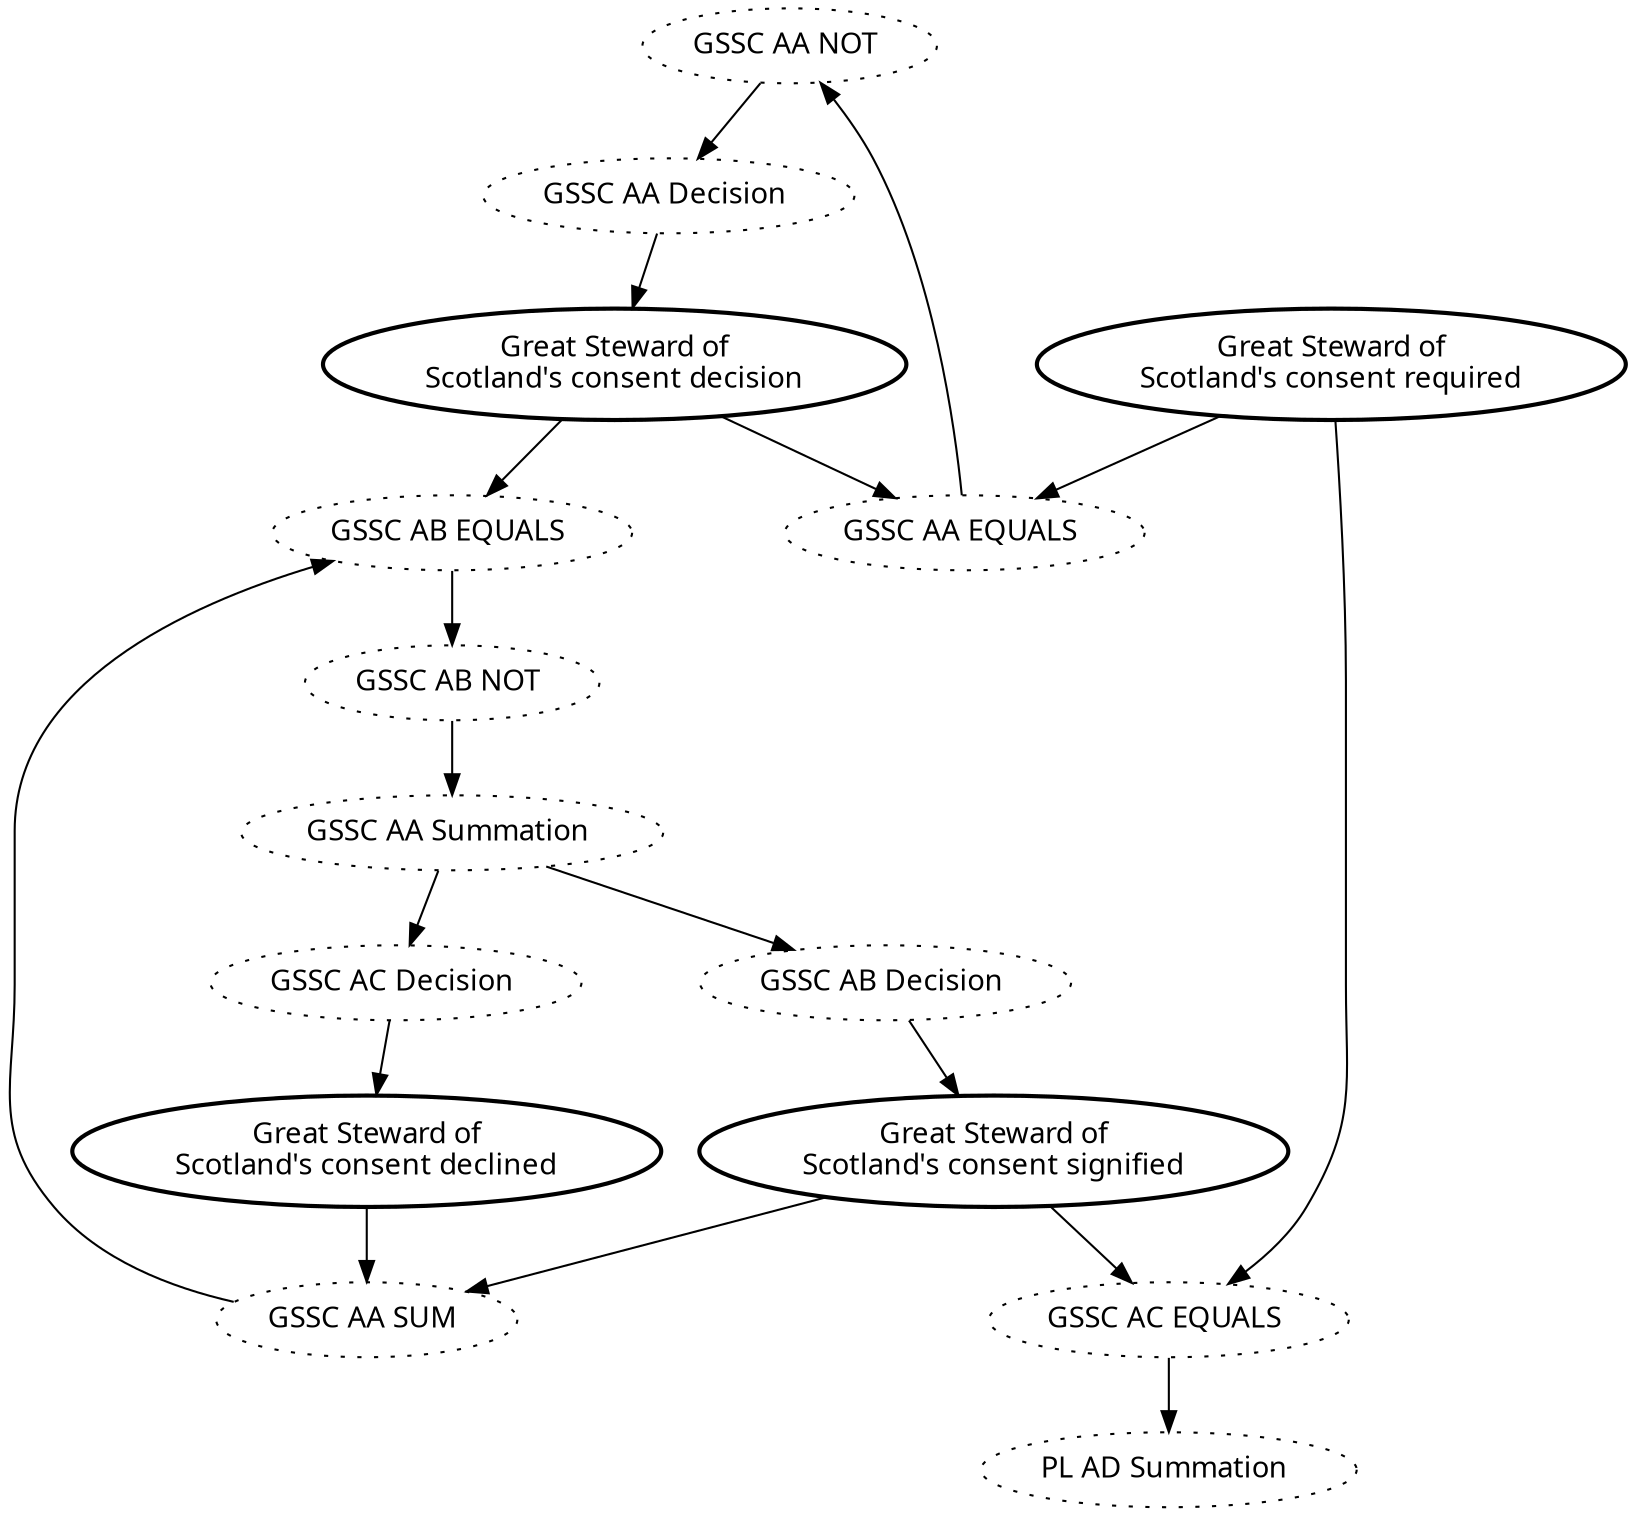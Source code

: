 digraph{graph[fontname="calibri"];node[fontname="calibri"];edge[fontname="calibri"];edge [style=solid, color=black];"1266"->"1268"[label=""];edge[style=solid, color=black];edge [style=solid, color=black];"1267"->"1275"[label=""];edge[style=solid, color=black];edge [style=solid, color=black];"1268"->"1278"[label=""];edge[style=solid, color=black];edge [style=solid, color=black];"1269"->"1279"[label=""];edge[style=solid, color=black];edge [style=solid, color=black];"1270"->"1280"[label=""];edge[style=solid, color=black];edge [style=solid, color=black];"1271"->"1273"[label=""];edge[style=solid, color=black];edge [style=solid, color=black];"1272"->"1266"[label=""];edge[style=solid, color=black];edge [style=solid, color=black];"1273"->"1267"[label=""];edge[style=solid, color=black];edge [style=solid, color=black];"1274"->"1276"[label=""];edge[style=solid, color=black];edge [style=solid, color=black];"1275"->"1269"[label=""];edge[style=solid, color=black];edge [style=solid, color=black];"1275"->"1270"[label=""];edge[style=solid, color=black];edge [style=solid, color=black];"1277"->"1272"[label=""];edge[style=solid, color=black];edge [style=solid, color=black];"1277"->"1274"[label=""];edge[style=solid, color=black];edge [style=solid, color=black];"1278"->"1272"[label=""];edge[style=solid, color=black];edge [style=solid, color=black];"1278"->"1273"[label=""];edge[style=solid, color=black];edge [style=solid, color=black];"1279"->"1271"[label=""];edge[style=solid, color=black];edge [style=solid, color=black];"1279"->"1274"[label=""];edge[style=solid, color=black];edge [style=solid, color=black];"1280"->"1271"[label=""];edge[style=solid, color=black];"1266" [label="GSSC AA NOT ", style=dotted];"1267" [label="GSSC AB NOT ", style=dotted];"1268" [label="GSSC AA Decision ", style=dotted];"1269" [label="GSSC AB Decision ", style=dotted];"1270" [label="GSSC AC Decision ", style=dotted];"1271" [label="GSSC AA SUM ", style=dotted];"1272" [label="GSSC AA EQUALS ", style=dotted];"1273" [label="GSSC AB EQUALS ", style=dotted];"1274" [label="GSSC AC EQUALS ", style=dotted];"1275" [label="GSSC AA Summation ", style=dotted];"1277" [label="Great Steward of\nScotland's consent required\n", style=bold];"1278" [label="Great Steward of\nScotland's consent decision\n", style=bold];"1279" [label="Great Steward of\nScotland's consent signified\n", style=bold];"1280" [label="Great Steward of\nScotland's consent declined\n", style=bold];"1276" [label="PL AD Summation ", style=dotted];}